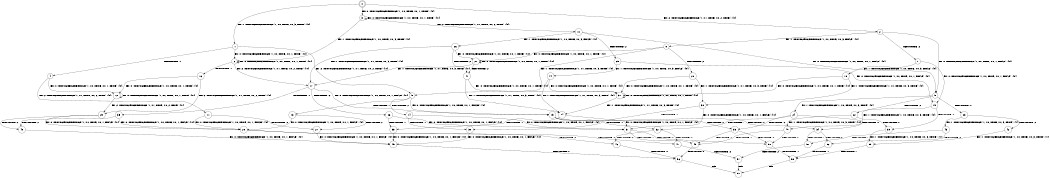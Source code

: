 digraph BCG {
size = "7, 10.5";
center = TRUE;
node [shape = circle];
0 [peripheries = 2];
0 -> 1 [label = "EX !1 !ATOMIC_EXCH_BRANCH (1, +0, TRUE, +0, 3, TRUE) !{0}"];
0 -> 2 [label = "EX !2 !ATOMIC_EXCH_BRANCH (1, +1, TRUE, +0, 2, TRUE) !{0}"];
0 -> 3 [label = "EX !0 !ATOMIC_EXCH_BRANCH (1, +0, TRUE, +0, 1, TRUE) !{0}"];
1 -> 4 [label = "TERMINATE !1"];
1 -> 5 [label = "EX !2 !ATOMIC_EXCH_BRANCH (1, +1, TRUE, +0, 2, TRUE) !{0}"];
1 -> 6 [label = "EX !0 !ATOMIC_EXCH_BRANCH (1, +0, TRUE, +0, 1, TRUE) !{0}"];
2 -> 7 [label = "TERMINATE !2"];
2 -> 8 [label = "EX !1 !ATOMIC_EXCH_BRANCH (1, +0, TRUE, +0, 3, FALSE) !{0}"];
2 -> 9 [label = "EX !0 !ATOMIC_EXCH_BRANCH (1, +0, TRUE, +0, 1, FALSE) !{0}"];
3 -> 6 [label = "EX !1 !ATOMIC_EXCH_BRANCH (1, +0, TRUE, +0, 3, TRUE) !{0}"];
3 -> 10 [label = "EX !2 !ATOMIC_EXCH_BRANCH (1, +1, TRUE, +0, 2, TRUE) !{0}"];
3 -> 3 [label = "EX !0 !ATOMIC_EXCH_BRANCH (1, +0, TRUE, +0, 1, TRUE) !{0}"];
4 -> 11 [label = "EX !2 !ATOMIC_EXCH_BRANCH (1, +1, TRUE, +0, 2, TRUE) !{0}"];
4 -> 12 [label = "EX !0 !ATOMIC_EXCH_BRANCH (1, +0, TRUE, +0, 1, TRUE) !{0}"];
5 -> 13 [label = "TERMINATE !1"];
5 -> 14 [label = "TERMINATE !2"];
5 -> 15 [label = "EX !0 !ATOMIC_EXCH_BRANCH (1, +0, TRUE, +0, 1, FALSE) !{0}"];
6 -> 16 [label = "TERMINATE !1"];
6 -> 17 [label = "EX !2 !ATOMIC_EXCH_BRANCH (1, +1, TRUE, +0, 2, TRUE) !{0}"];
6 -> 6 [label = "EX !0 !ATOMIC_EXCH_BRANCH (1, +0, TRUE, +0, 1, TRUE) !{0}"];
7 -> 18 [label = "EX !1 !ATOMIC_EXCH_BRANCH (1, +0, TRUE, +0, 3, FALSE) !{0}"];
7 -> 19 [label = "EX !0 !ATOMIC_EXCH_BRANCH (1, +0, TRUE, +0, 1, FALSE) !{0}"];
8 -> 20 [label = "TERMINATE !2"];
8 -> 21 [label = "EX !0 !ATOMIC_EXCH_BRANCH (1, +0, TRUE, +0, 1, TRUE) !{0}"];
8 -> 5 [label = "EX !1 !ATOMIC_EXCH_BRANCH (1, +1, TRUE, +0, 3, TRUE) !{0}"];
9 -> 22 [label = "TERMINATE !2"];
9 -> 23 [label = "TERMINATE !0"];
9 -> 24 [label = "EX !1 !ATOMIC_EXCH_BRANCH (1, +0, TRUE, +0, 3, TRUE) !{0}"];
10 -> 25 [label = "TERMINATE !2"];
10 -> 26 [label = "EX !1 !ATOMIC_EXCH_BRANCH (1, +0, TRUE, +0, 3, FALSE) !{0}"];
10 -> 9 [label = "EX !0 !ATOMIC_EXCH_BRANCH (1, +0, TRUE, +0, 1, FALSE) !{0}"];
11 -> 27 [label = "TERMINATE !2"];
11 -> 28 [label = "EX !0 !ATOMIC_EXCH_BRANCH (1, +0, TRUE, +0, 1, FALSE) !{0}"];
12 -> 29 [label = "EX !2 !ATOMIC_EXCH_BRANCH (1, +1, TRUE, +0, 2, TRUE) !{0}"];
12 -> 12 [label = "EX !0 !ATOMIC_EXCH_BRANCH (1, +0, TRUE, +0, 1, TRUE) !{0}"];
13 -> 27 [label = "TERMINATE !2"];
13 -> 28 [label = "EX !0 !ATOMIC_EXCH_BRANCH (1, +0, TRUE, +0, 1, FALSE) !{0}"];
14 -> 30 [label = "TERMINATE !1"];
14 -> 31 [label = "EX !0 !ATOMIC_EXCH_BRANCH (1, +0, TRUE, +0, 1, FALSE) !{0}"];
15 -> 32 [label = "TERMINATE !1"];
15 -> 33 [label = "TERMINATE !2"];
15 -> 34 [label = "TERMINATE !0"];
16 -> 29 [label = "EX !2 !ATOMIC_EXCH_BRANCH (1, +1, TRUE, +0, 2, TRUE) !{0}"];
16 -> 12 [label = "EX !0 !ATOMIC_EXCH_BRANCH (1, +0, TRUE, +0, 1, TRUE) !{0}"];
17 -> 35 [label = "TERMINATE !1"];
17 -> 36 [label = "TERMINATE !2"];
17 -> 15 [label = "EX !0 !ATOMIC_EXCH_BRANCH (1, +0, TRUE, +0, 1, FALSE) !{0}"];
18 -> 37 [label = "EX !0 !ATOMIC_EXCH_BRANCH (1, +0, TRUE, +0, 1, TRUE) !{0}"];
18 -> 38 [label = "EX !1 !ATOMIC_EXCH_BRANCH (1, +1, TRUE, +0, 3, TRUE) !{0}"];
19 -> 39 [label = "TERMINATE !0"];
19 -> 40 [label = "EX !1 !ATOMIC_EXCH_BRANCH (1, +0, TRUE, +0, 3, TRUE) !{0}"];
20 -> 37 [label = "EX !0 !ATOMIC_EXCH_BRANCH (1, +0, TRUE, +0, 1, TRUE) !{0}"];
20 -> 38 [label = "EX !1 !ATOMIC_EXCH_BRANCH (1, +1, TRUE, +0, 3, TRUE) !{0}"];
21 -> 41 [label = "TERMINATE !2"];
21 -> 17 [label = "EX !1 !ATOMIC_EXCH_BRANCH (1, +1, TRUE, +0, 3, TRUE) !{0}"];
21 -> 21 [label = "EX !0 !ATOMIC_EXCH_BRANCH (1, +0, TRUE, +0, 1, TRUE) !{0}"];
22 -> 39 [label = "TERMINATE !0"];
22 -> 40 [label = "EX !1 !ATOMIC_EXCH_BRANCH (1, +0, TRUE, +0, 3, TRUE) !{0}"];
23 -> 42 [label = "TERMINATE !2"];
23 -> 43 [label = "EX !1 !ATOMIC_EXCH_BRANCH (1, +0, TRUE, +0, 3, TRUE) !{1}"];
24 -> 32 [label = "TERMINATE !1"];
24 -> 33 [label = "TERMINATE !2"];
24 -> 34 [label = "TERMINATE !0"];
25 -> 44 [label = "EX !1 !ATOMIC_EXCH_BRANCH (1, +0, TRUE, +0, 3, FALSE) !{0}"];
25 -> 19 [label = "EX !0 !ATOMIC_EXCH_BRANCH (1, +0, TRUE, +0, 1, FALSE) !{0}"];
26 -> 41 [label = "TERMINATE !2"];
26 -> 17 [label = "EX !1 !ATOMIC_EXCH_BRANCH (1, +1, TRUE, +0, 3, TRUE) !{0}"];
26 -> 21 [label = "EX !0 !ATOMIC_EXCH_BRANCH (1, +0, TRUE, +0, 1, TRUE) !{0}"];
27 -> 45 [label = "EX !0 !ATOMIC_EXCH_BRANCH (1, +0, TRUE, +0, 1, FALSE) !{0}"];
28 -> 46 [label = "TERMINATE !2"];
28 -> 47 [label = "TERMINATE !0"];
29 -> 48 [label = "TERMINATE !2"];
29 -> 28 [label = "EX !0 !ATOMIC_EXCH_BRANCH (1, +0, TRUE, +0, 1, FALSE) !{0}"];
30 -> 45 [label = "EX !0 !ATOMIC_EXCH_BRANCH (1, +0, TRUE, +0, 1, FALSE) !{0}"];
31 -> 49 [label = "TERMINATE !1"];
31 -> 50 [label = "TERMINATE !0"];
32 -> 46 [label = "TERMINATE !2"];
32 -> 47 [label = "TERMINATE !0"];
33 -> 49 [label = "TERMINATE !1"];
33 -> 50 [label = "TERMINATE !0"];
34 -> 51 [label = "TERMINATE !1"];
34 -> 52 [label = "TERMINATE !2"];
35 -> 48 [label = "TERMINATE !2"];
35 -> 28 [label = "EX !0 !ATOMIC_EXCH_BRANCH (1, +0, TRUE, +0, 1, FALSE) !{0}"];
36 -> 53 [label = "TERMINATE !1"];
36 -> 31 [label = "EX !0 !ATOMIC_EXCH_BRANCH (1, +0, TRUE, +0, 1, FALSE) !{0}"];
37 -> 54 [label = "EX !1 !ATOMIC_EXCH_BRANCH (1, +1, TRUE, +0, 3, TRUE) !{0}"];
37 -> 37 [label = "EX !0 !ATOMIC_EXCH_BRANCH (1, +0, TRUE, +0, 1, TRUE) !{0}"];
38 -> 30 [label = "TERMINATE !1"];
38 -> 31 [label = "EX !0 !ATOMIC_EXCH_BRANCH (1, +0, TRUE, +0, 1, FALSE) !{0}"];
39 -> 55 [label = "EX !1 !ATOMIC_EXCH_BRANCH (1, +0, TRUE, +0, 3, TRUE) !{1}"];
40 -> 49 [label = "TERMINATE !1"];
40 -> 50 [label = "TERMINATE !0"];
41 -> 54 [label = "EX !1 !ATOMIC_EXCH_BRANCH (1, +1, TRUE, +0, 3, TRUE) !{0}"];
41 -> 37 [label = "EX !0 !ATOMIC_EXCH_BRANCH (1, +0, TRUE, +0, 1, TRUE) !{0}"];
42 -> 55 [label = "EX !1 !ATOMIC_EXCH_BRANCH (1, +0, TRUE, +0, 3, TRUE) !{1}"];
43 -> 51 [label = "TERMINATE !1"];
43 -> 52 [label = "TERMINATE !2"];
44 -> 54 [label = "EX !1 !ATOMIC_EXCH_BRANCH (1, +1, TRUE, +0, 3, TRUE) !{0}"];
44 -> 37 [label = "EX !0 !ATOMIC_EXCH_BRANCH (1, +0, TRUE, +0, 1, TRUE) !{0}"];
45 -> 56 [label = "TERMINATE !0"];
46 -> 56 [label = "TERMINATE !0"];
47 -> 57 [label = "TERMINATE !2"];
48 -> 45 [label = "EX !0 !ATOMIC_EXCH_BRANCH (1, +0, TRUE, +0, 1, FALSE) !{0}"];
49 -> 56 [label = "TERMINATE !0"];
50 -> 58 [label = "TERMINATE !1"];
51 -> 57 [label = "TERMINATE !2"];
52 -> 58 [label = "TERMINATE !1"];
53 -> 45 [label = "EX !0 !ATOMIC_EXCH_BRANCH (1, +0, TRUE, +0, 1, FALSE) !{0}"];
54 -> 53 [label = "TERMINATE !1"];
54 -> 31 [label = "EX !0 !ATOMIC_EXCH_BRANCH (1, +0, TRUE, +0, 1, FALSE) !{0}"];
55 -> 58 [label = "TERMINATE !1"];
56 -> 59 [label = "exit"];
57 -> 59 [label = "exit"];
58 -> 59 [label = "exit"];
}

